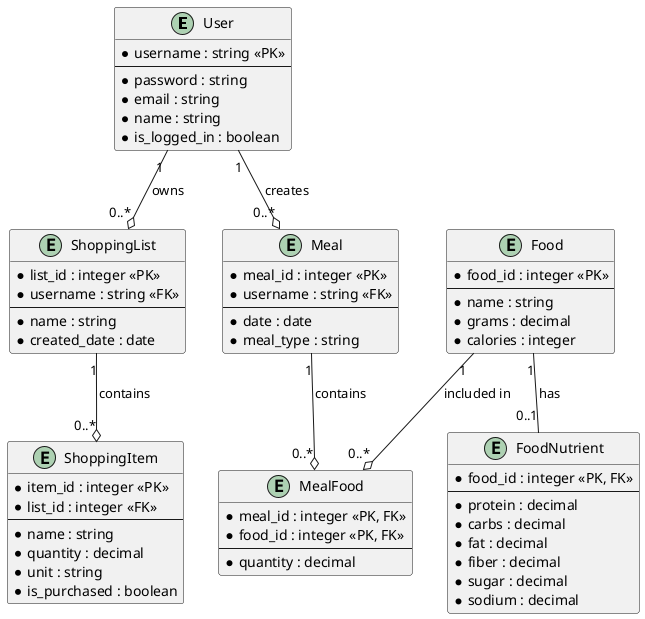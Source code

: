 @startuml "Entity Relationship Diagram"
!define E(x) entity "x"

E(User) {
  * username : string <<PK>>
  --
  * password : string
  * email : string
  * name : string
  * is_logged_in : boolean
}

E(ShoppingList) {
  * list_id : integer <<PK>>
  * username : string <<FK>>
  --
  * name : string
  * created_date : date
}

E(Meal) {
  * meal_id : integer <<PK>>
  * username : string <<FK>>
  --
  * date : date
  * meal_type : string
}

E(Food) {
  * food_id : integer <<PK>>
  --
  * name : string
  * grams : decimal
  * calories : integer
}

E(ShoppingItem) {
  * item_id : integer <<PK>>
  * list_id : integer <<FK>>
  --
  * name : string
  * quantity : decimal
  * unit : string
  * is_purchased : boolean
}

E(MealFood) {
  * meal_id : integer <<PK, FK>>
  * food_id : integer <<PK, FK>>
  --
  * quantity : decimal
}

E(FoodNutrient) {
  * food_id : integer <<PK, FK>>
  --
  * protein : decimal
  * carbs : decimal
  * fat : decimal
  * fiber : decimal
  * sugar : decimal
  * sodium : decimal
}

User "1" -down-o "0..*" ShoppingList : owns
User "1" -down-o "0..*" Meal : creates
Meal "1" -down-o "0..*" MealFood : contains
Food "1" -down-o "0..*" MealFood : included in
ShoppingList "1" -down-o "0..*" ShoppingItem : contains
Food "1" -- "0..1" FoodNutrient : has
@enduml